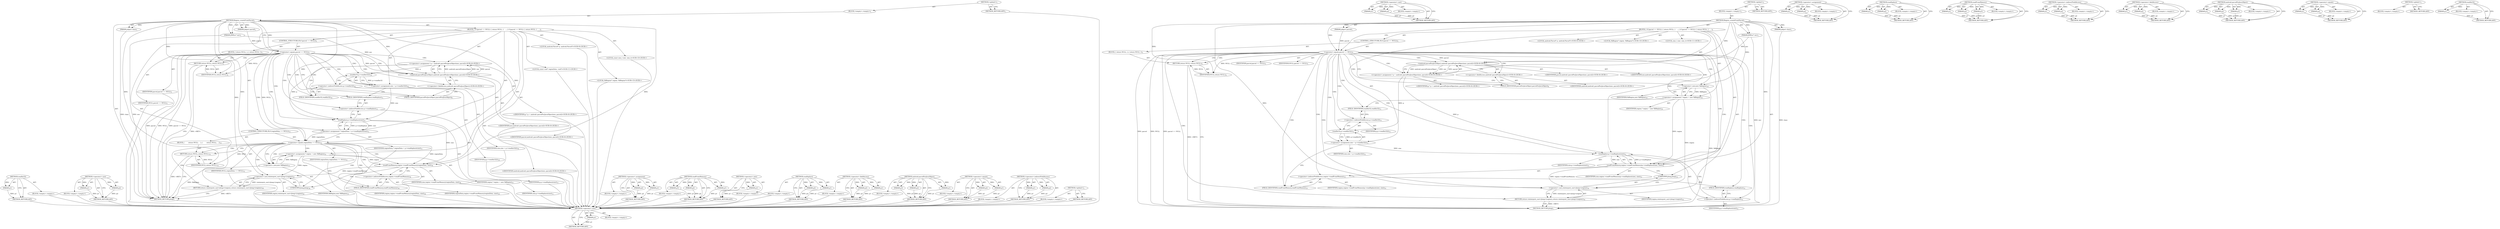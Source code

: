 digraph "&lt;operator&gt;.indirectFieldAccess" {
vulnerable_105 [label=<(METHOD,&lt;operator&gt;.new)>];
vulnerable_106 [label=<(PARAM,p1)>];
vulnerable_107 [label=<(BLOCK,&lt;empty&gt;,&lt;empty&gt;)>];
vulnerable_108 [label=<(METHOD_RETURN,ANY)>];
vulnerable_129 [label=<(METHOD,&lt;operator&gt;.cast)>];
vulnerable_130 [label=<(PARAM,p1)>];
vulnerable_131 [label=<(PARAM,p2)>];
vulnerable_132 [label=<(BLOCK,&lt;empty&gt;,&lt;empty&gt;)>];
vulnerable_133 [label=<(METHOD_RETURN,ANY)>];
vulnerable_6 [label=<(METHOD,&lt;global&gt;)<SUB>1</SUB>>];
vulnerable_7 [label=<(BLOCK,&lt;empty&gt;,&lt;empty&gt;)<SUB>1</SUB>>];
vulnerable_8 [label=<(METHOD,Region_createFromParcel)<SUB>1</SUB>>];
vulnerable_9 [label=<(PARAM,JNIEnv* env)<SUB>1</SUB>>];
vulnerable_10 [label=<(PARAM,jobject clazz)<SUB>1</SUB>>];
vulnerable_11 [label=<(PARAM,jobject parcel)<SUB>1</SUB>>];
vulnerable_12 [label=<(BLOCK,{
 if (parcel == NULL) {
 return NULL;
 }

 
  ...,{
 if (parcel == NULL) {
 return NULL;
 }

 
  ...)<SUB>2</SUB>>];
vulnerable_13 [label=<(CONTROL_STRUCTURE,IF,if (parcel == NULL))<SUB>3</SUB>>];
vulnerable_14 [label=<(&lt;operator&gt;.equals,parcel == NULL)<SUB>3</SUB>>];
vulnerable_15 [label=<(IDENTIFIER,parcel,parcel == NULL)<SUB>3</SUB>>];
vulnerable_16 [label=<(IDENTIFIER,NULL,parcel == NULL)<SUB>3</SUB>>];
vulnerable_17 [label=<(BLOCK,{
 return NULL;
 },{
 return NULL;
 })<SUB>3</SUB>>];
vulnerable_18 [label=<(RETURN,return NULL;,return NULL;)<SUB>4</SUB>>];
vulnerable_19 [label=<(IDENTIFIER,NULL,return NULL;)<SUB>4</SUB>>];
vulnerable_20 [label="<(LOCAL,android.Parcel* p: android.Parcel*)<SUB>8</SUB>>"];
vulnerable_21 [label="<(&lt;operator&gt;.assignment,* p = android::parcelForJavaObject(env, parcel))<SUB>8</SUB>>"];
vulnerable_22 [label="<(IDENTIFIER,p,* p = android::parcelForJavaObject(env, parcel))<SUB>8</SUB>>"];
vulnerable_23 [label="<(android.parcelForJavaObject,android::parcelForJavaObject(env, parcel))<SUB>8</SUB>>"];
vulnerable_24 [label="<(&lt;operator&gt;.fieldAccess,android::parcelForJavaObject)<SUB>8</SUB>>"];
vulnerable_25 [label="<(IDENTIFIER,android,android::parcelForJavaObject(env, parcel))<SUB>8</SUB>>"];
vulnerable_26 [label=<(FIELD_IDENTIFIER,parcelForJavaObject,parcelForJavaObject)<SUB>8</SUB>>];
vulnerable_27 [label="<(IDENTIFIER,env,android::parcelForJavaObject(env, parcel))<SUB>8</SUB>>"];
vulnerable_28 [label="<(IDENTIFIER,parcel,android::parcelForJavaObject(env, parcel))<SUB>8</SUB>>"];
vulnerable_29 [label="<(LOCAL,SkRegion* region: SkRegion*)<SUB>10</SUB>>"];
vulnerable_30 [label=<(&lt;operator&gt;.assignment,* region = new SkRegion)<SUB>10</SUB>>];
vulnerable_31 [label=<(IDENTIFIER,region,* region = new SkRegion)<SUB>10</SUB>>];
vulnerable_32 [label=<(&lt;operator&gt;.new,new SkRegion)<SUB>10</SUB>>];
vulnerable_33 [label=<(IDENTIFIER,SkRegion,new SkRegion)<SUB>10</SUB>>];
vulnerable_34 [label="<(LOCAL,size_t size: size_t)<SUB>11</SUB>>"];
vulnerable_35 [label=<(&lt;operator&gt;.assignment,size = p-&gt;readInt32())<SUB>11</SUB>>];
vulnerable_36 [label=<(IDENTIFIER,size,size = p-&gt;readInt32())<SUB>11</SUB>>];
vulnerable_37 [label=<(readInt32,p-&gt;readInt32())<SUB>11</SUB>>];
vulnerable_38 [label=<(&lt;operator&gt;.indirectFieldAccess,p-&gt;readInt32)<SUB>11</SUB>>];
vulnerable_39 [label=<(IDENTIFIER,p,p-&gt;readInt32())<SUB>11</SUB>>];
vulnerable_40 [label=<(FIELD_IDENTIFIER,readInt32,readInt32)<SUB>11</SUB>>];
vulnerable_41 [label=<(readFromMemory,region-&gt;readFromMemory(p-&gt;readInplace(size), size))<SUB>12</SUB>>];
vulnerable_42 [label=<(&lt;operator&gt;.indirectFieldAccess,region-&gt;readFromMemory)<SUB>12</SUB>>];
vulnerable_43 [label=<(IDENTIFIER,region,region-&gt;readFromMemory(p-&gt;readInplace(size), size))<SUB>12</SUB>>];
vulnerable_44 [label=<(FIELD_IDENTIFIER,readFromMemory,readFromMemory)<SUB>12</SUB>>];
vulnerable_45 [label=<(readInplace,p-&gt;readInplace(size))<SUB>12</SUB>>];
vulnerable_46 [label=<(&lt;operator&gt;.indirectFieldAccess,p-&gt;readInplace)<SUB>12</SUB>>];
vulnerable_47 [label=<(IDENTIFIER,p,p-&gt;readInplace(size))<SUB>12</SUB>>];
vulnerable_48 [label=<(FIELD_IDENTIFIER,readInplace,readInplace)<SUB>12</SUB>>];
vulnerable_49 [label=<(IDENTIFIER,size,p-&gt;readInplace(size))<SUB>12</SUB>>];
vulnerable_50 [label=<(IDENTIFIER,size,region-&gt;readFromMemory(p-&gt;readInplace(size), size))<SUB>12</SUB>>];
vulnerable_51 [label=<(RETURN,return reinterpret_cast&lt;jlong&gt;(region);,return reinterpret_cast&lt;jlong&gt;(region);)<SUB>14</SUB>>];
vulnerable_52 [label=<(&lt;operator&gt;.cast,reinterpret_cast&lt;jlong&gt;(region))<SUB>14</SUB>>];
vulnerable_53 [label=<(UNKNOWN,jlong,jlong)<SUB>14</SUB>>];
vulnerable_54 [label=<(IDENTIFIER,region,reinterpret_cast&lt;jlong&gt;(region))<SUB>14</SUB>>];
vulnerable_55 [label=<(METHOD_RETURN,jlong)<SUB>1</SUB>>];
vulnerable_57 [label=<(METHOD_RETURN,ANY)<SUB>1</SUB>>];
vulnerable_89 [label=<(METHOD,&lt;operator&gt;.assignment)>];
vulnerable_90 [label=<(PARAM,p1)>];
vulnerable_91 [label=<(PARAM,p2)>];
vulnerable_92 [label=<(BLOCK,&lt;empty&gt;,&lt;empty&gt;)>];
vulnerable_93 [label=<(METHOD_RETURN,ANY)>];
vulnerable_124 [label=<(METHOD,readInplace)>];
vulnerable_125 [label=<(PARAM,p1)>];
vulnerable_126 [label=<(PARAM,p2)>];
vulnerable_127 [label=<(BLOCK,&lt;empty&gt;,&lt;empty&gt;)>];
vulnerable_128 [label=<(METHOD_RETURN,ANY)>];
vulnerable_118 [label=<(METHOD,readFromMemory)>];
vulnerable_119 [label=<(PARAM,p1)>];
vulnerable_120 [label=<(PARAM,p2)>];
vulnerable_121 [label=<(PARAM,p3)>];
vulnerable_122 [label=<(BLOCK,&lt;empty&gt;,&lt;empty&gt;)>];
vulnerable_123 [label=<(METHOD_RETURN,ANY)>];
vulnerable_113 [label=<(METHOD,&lt;operator&gt;.indirectFieldAccess)>];
vulnerable_114 [label=<(PARAM,p1)>];
vulnerable_115 [label=<(PARAM,p2)>];
vulnerable_116 [label=<(BLOCK,&lt;empty&gt;,&lt;empty&gt;)>];
vulnerable_117 [label=<(METHOD_RETURN,ANY)>];
vulnerable_100 [label=<(METHOD,&lt;operator&gt;.fieldAccess)>];
vulnerable_101 [label=<(PARAM,p1)>];
vulnerable_102 [label=<(PARAM,p2)>];
vulnerable_103 [label=<(BLOCK,&lt;empty&gt;,&lt;empty&gt;)>];
vulnerable_104 [label=<(METHOD_RETURN,ANY)>];
vulnerable_94 [label=<(METHOD,android.parcelForJavaObject)>];
vulnerable_95 [label=<(PARAM,p1)>];
vulnerable_96 [label=<(PARAM,p2)>];
vulnerable_97 [label=<(PARAM,p3)>];
vulnerable_98 [label=<(BLOCK,&lt;empty&gt;,&lt;empty&gt;)>];
vulnerable_99 [label=<(METHOD_RETURN,ANY)>];
vulnerable_84 [label=<(METHOD,&lt;operator&gt;.equals)>];
vulnerable_85 [label=<(PARAM,p1)>];
vulnerable_86 [label=<(PARAM,p2)>];
vulnerable_87 [label=<(BLOCK,&lt;empty&gt;,&lt;empty&gt;)>];
vulnerable_88 [label=<(METHOD_RETURN,ANY)>];
vulnerable_78 [label=<(METHOD,&lt;global&gt;)<SUB>1</SUB>>];
vulnerable_79 [label=<(BLOCK,&lt;empty&gt;,&lt;empty&gt;)>];
vulnerable_80 [label=<(METHOD_RETURN,ANY)>];
vulnerable_109 [label=<(METHOD,readInt32)>];
vulnerable_110 [label=<(PARAM,p1)>];
vulnerable_111 [label=<(BLOCK,&lt;empty&gt;,&lt;empty&gt;)>];
vulnerable_112 [label=<(METHOD_RETURN,ANY)>];
fixed_118 [label=<(METHOD,readInt32)>];
fixed_119 [label=<(PARAM,p1)>];
fixed_120 [label=<(BLOCK,&lt;empty&gt;,&lt;empty&gt;)>];
fixed_121 [label=<(METHOD_RETURN,ANY)>];
fixed_142 [label=<(METHOD,&lt;operator&gt;.cast)>];
fixed_143 [label=<(PARAM,p1)>];
fixed_144 [label=<(PARAM,p2)>];
fixed_145 [label=<(BLOCK,&lt;empty&gt;,&lt;empty&gt;)>];
fixed_146 [label=<(METHOD_RETURN,ANY)>];
fixed_6 [label=<(METHOD,&lt;global&gt;)<SUB>1</SUB>>];
fixed_7 [label=<(BLOCK,&lt;empty&gt;,&lt;empty&gt;)<SUB>1</SUB>>];
fixed_8 [label=<(METHOD,Region_createFromParcel)<SUB>1</SUB>>];
fixed_9 [label=<(PARAM,JNIEnv* env)<SUB>1</SUB>>];
fixed_10 [label=<(PARAM,jobject clazz)<SUB>1</SUB>>];
fixed_11 [label=<(PARAM,jobject parcel)<SUB>1</SUB>>];
fixed_12 [label=<(BLOCK,{
 if (parcel == NULL) {
 return NULL;
 }

 
  ...,{
 if (parcel == NULL) {
 return NULL;
 }

 
  ...)<SUB>2</SUB>>];
fixed_13 [label=<(CONTROL_STRUCTURE,IF,if (parcel == NULL))<SUB>3</SUB>>];
fixed_14 [label=<(&lt;operator&gt;.equals,parcel == NULL)<SUB>3</SUB>>];
fixed_15 [label=<(IDENTIFIER,parcel,parcel == NULL)<SUB>3</SUB>>];
fixed_16 [label=<(IDENTIFIER,NULL,parcel == NULL)<SUB>3</SUB>>];
fixed_17 [label=<(BLOCK,{
 return NULL;
 },{
 return NULL;
 })<SUB>3</SUB>>];
fixed_18 [label=<(RETURN,return NULL;,return NULL;)<SUB>4</SUB>>];
fixed_19 [label=<(IDENTIFIER,NULL,return NULL;)<SUB>4</SUB>>];
fixed_20 [label="<(LOCAL,android.Parcel* p: android.Parcel*)<SUB>8</SUB>>"];
fixed_21 [label="<(&lt;operator&gt;.assignment,* p = android::parcelForJavaObject(env, parcel))<SUB>8</SUB>>"];
fixed_22 [label="<(IDENTIFIER,p,* p = android::parcelForJavaObject(env, parcel))<SUB>8</SUB>>"];
fixed_23 [label="<(android.parcelForJavaObject,android::parcelForJavaObject(env, parcel))<SUB>8</SUB>>"];
fixed_24 [label="<(&lt;operator&gt;.fieldAccess,android::parcelForJavaObject)<SUB>8</SUB>>"];
fixed_25 [label="<(IDENTIFIER,android,android::parcelForJavaObject(env, parcel))<SUB>8</SUB>>"];
fixed_26 [label=<(FIELD_IDENTIFIER,parcelForJavaObject,parcelForJavaObject)<SUB>8</SUB>>];
fixed_27 [label="<(IDENTIFIER,env,android::parcelForJavaObject(env, parcel))<SUB>8</SUB>>"];
fixed_28 [label="<(IDENTIFIER,parcel,android::parcelForJavaObject(env, parcel))<SUB>8</SUB>>"];
fixed_29 [label="<(LOCAL,const size_t size: size_t)<SUB>10</SUB>>"];
fixed_30 [label=<(&lt;operator&gt;.assignment,size = p-&gt;readInt32())<SUB>10</SUB>>];
fixed_31 [label=<(IDENTIFIER,size,size = p-&gt;readInt32())<SUB>10</SUB>>];
fixed_32 [label=<(readInt32,p-&gt;readInt32())<SUB>10</SUB>>];
fixed_33 [label=<(&lt;operator&gt;.indirectFieldAccess,p-&gt;readInt32)<SUB>10</SUB>>];
fixed_34 [label=<(IDENTIFIER,p,p-&gt;readInt32())<SUB>10</SUB>>];
fixed_35 [label=<(FIELD_IDENTIFIER,readInt32,readInt32)<SUB>10</SUB>>];
fixed_36 [label="<(LOCAL,const void* regionData: void*)<SUB>11</SUB>>"];
fixed_37 [label=<(&lt;operator&gt;.assignment,* regionData = p-&gt;readInplace(size))<SUB>11</SUB>>];
fixed_38 [label=<(IDENTIFIER,regionData,* regionData = p-&gt;readInplace(size))<SUB>11</SUB>>];
fixed_39 [label=<(readInplace,p-&gt;readInplace(size))<SUB>11</SUB>>];
fixed_40 [label=<(&lt;operator&gt;.indirectFieldAccess,p-&gt;readInplace)<SUB>11</SUB>>];
fixed_41 [label=<(IDENTIFIER,p,p-&gt;readInplace(size))<SUB>11</SUB>>];
fixed_42 [label=<(FIELD_IDENTIFIER,readInplace,readInplace)<SUB>11</SUB>>];
fixed_43 [label=<(IDENTIFIER,size,p-&gt;readInplace(size))<SUB>11</SUB>>];
fixed_44 [label=<(CONTROL_STRUCTURE,IF,if (regionData == NULL))<SUB>12</SUB>>];
fixed_45 [label=<(&lt;operator&gt;.equals,regionData == NULL)<SUB>12</SUB>>];
fixed_46 [label=<(IDENTIFIER,regionData,regionData == NULL)<SUB>12</SUB>>];
fixed_47 [label=<(IDENTIFIER,NULL,regionData == NULL)<SUB>12</SUB>>];
fixed_48 [label=<(BLOCK,{
        return NULL;
    },{
        return NULL;
    })<SUB>12</SUB>>];
fixed_49 [label=<(RETURN,return NULL;,return NULL;)<SUB>13</SUB>>];
fixed_50 [label=<(IDENTIFIER,NULL,return NULL;)<SUB>13</SUB>>];
fixed_51 [label="<(LOCAL,SkRegion* region: SkRegion*)<SUB>15</SUB>>"];
fixed_52 [label=<(&lt;operator&gt;.assignment,* region = new SkRegion)<SUB>15</SUB>>];
fixed_53 [label=<(IDENTIFIER,region,* region = new SkRegion)<SUB>15</SUB>>];
fixed_54 [label=<(&lt;operator&gt;.new,new SkRegion)<SUB>15</SUB>>];
fixed_55 [label=<(IDENTIFIER,SkRegion,new SkRegion)<SUB>15</SUB>>];
fixed_56 [label=<(readFromMemory,region-&gt;readFromMemory(regionData, size))<SUB>16</SUB>>];
fixed_57 [label=<(&lt;operator&gt;.indirectFieldAccess,region-&gt;readFromMemory)<SUB>16</SUB>>];
fixed_58 [label=<(IDENTIFIER,region,region-&gt;readFromMemory(regionData, size))<SUB>16</SUB>>];
fixed_59 [label=<(FIELD_IDENTIFIER,readFromMemory,readFromMemory)<SUB>16</SUB>>];
fixed_60 [label=<(IDENTIFIER,regionData,region-&gt;readFromMemory(regionData, size))<SUB>16</SUB>>];
fixed_61 [label=<(IDENTIFIER,size,region-&gt;readFromMemory(regionData, size))<SUB>16</SUB>>];
fixed_62 [label=<(RETURN,return reinterpret_cast&lt;jlong&gt;(region);,return reinterpret_cast&lt;jlong&gt;(region);)<SUB>18</SUB>>];
fixed_63 [label=<(&lt;operator&gt;.cast,reinterpret_cast&lt;jlong&gt;(region))<SUB>18</SUB>>];
fixed_64 [label=<(UNKNOWN,jlong,jlong)<SUB>18</SUB>>];
fixed_65 [label=<(IDENTIFIER,region,reinterpret_cast&lt;jlong&gt;(region))<SUB>18</SUB>>];
fixed_66 [label=<(METHOD_RETURN,jlong)<SUB>1</SUB>>];
fixed_68 [label=<(METHOD_RETURN,ANY)<SUB>1</SUB>>];
fixed_102 [label=<(METHOD,&lt;operator&gt;.assignment)>];
fixed_103 [label=<(PARAM,p1)>];
fixed_104 [label=<(PARAM,p2)>];
fixed_105 [label=<(BLOCK,&lt;empty&gt;,&lt;empty&gt;)>];
fixed_106 [label=<(METHOD_RETURN,ANY)>];
fixed_136 [label=<(METHOD,readFromMemory)>];
fixed_137 [label=<(PARAM,p1)>];
fixed_138 [label=<(PARAM,p2)>];
fixed_139 [label=<(PARAM,p3)>];
fixed_140 [label=<(BLOCK,&lt;empty&gt;,&lt;empty&gt;)>];
fixed_141 [label=<(METHOD_RETURN,ANY)>];
fixed_132 [label=<(METHOD,&lt;operator&gt;.new)>];
fixed_133 [label=<(PARAM,p1)>];
fixed_134 [label=<(BLOCK,&lt;empty&gt;,&lt;empty&gt;)>];
fixed_135 [label=<(METHOD_RETURN,ANY)>];
fixed_127 [label=<(METHOD,readInplace)>];
fixed_128 [label=<(PARAM,p1)>];
fixed_129 [label=<(PARAM,p2)>];
fixed_130 [label=<(BLOCK,&lt;empty&gt;,&lt;empty&gt;)>];
fixed_131 [label=<(METHOD_RETURN,ANY)>];
fixed_113 [label=<(METHOD,&lt;operator&gt;.fieldAccess)>];
fixed_114 [label=<(PARAM,p1)>];
fixed_115 [label=<(PARAM,p2)>];
fixed_116 [label=<(BLOCK,&lt;empty&gt;,&lt;empty&gt;)>];
fixed_117 [label=<(METHOD_RETURN,ANY)>];
fixed_107 [label=<(METHOD,android.parcelForJavaObject)>];
fixed_108 [label=<(PARAM,p1)>];
fixed_109 [label=<(PARAM,p2)>];
fixed_110 [label=<(PARAM,p3)>];
fixed_111 [label=<(BLOCK,&lt;empty&gt;,&lt;empty&gt;)>];
fixed_112 [label=<(METHOD_RETURN,ANY)>];
fixed_97 [label=<(METHOD,&lt;operator&gt;.equals)>];
fixed_98 [label=<(PARAM,p1)>];
fixed_99 [label=<(PARAM,p2)>];
fixed_100 [label=<(BLOCK,&lt;empty&gt;,&lt;empty&gt;)>];
fixed_101 [label=<(METHOD_RETURN,ANY)>];
fixed_91 [label=<(METHOD,&lt;global&gt;)<SUB>1</SUB>>];
fixed_92 [label=<(BLOCK,&lt;empty&gt;,&lt;empty&gt;)>];
fixed_93 [label=<(METHOD_RETURN,ANY)>];
fixed_122 [label=<(METHOD,&lt;operator&gt;.indirectFieldAccess)>];
fixed_123 [label=<(PARAM,p1)>];
fixed_124 [label=<(PARAM,p2)>];
fixed_125 [label=<(BLOCK,&lt;empty&gt;,&lt;empty&gt;)>];
fixed_126 [label=<(METHOD_RETURN,ANY)>];
vulnerable_105 -> vulnerable_106  [key=0, label="AST: "];
vulnerable_105 -> vulnerable_106  [key=1, label="DDG: "];
vulnerable_105 -> vulnerable_107  [key=0, label="AST: "];
vulnerable_105 -> vulnerable_108  [key=0, label="AST: "];
vulnerable_105 -> vulnerable_108  [key=1, label="CFG: "];
vulnerable_106 -> vulnerable_108  [key=0, label="DDG: p1"];
vulnerable_129 -> vulnerable_130  [key=0, label="AST: "];
vulnerable_129 -> vulnerable_130  [key=1, label="DDG: "];
vulnerable_129 -> vulnerable_132  [key=0, label="AST: "];
vulnerable_129 -> vulnerable_131  [key=0, label="AST: "];
vulnerable_129 -> vulnerable_131  [key=1, label="DDG: "];
vulnerable_129 -> vulnerable_133  [key=0, label="AST: "];
vulnerable_129 -> vulnerable_133  [key=1, label="CFG: "];
vulnerable_130 -> vulnerable_133  [key=0, label="DDG: p1"];
vulnerable_131 -> vulnerable_133  [key=0, label="DDG: p2"];
vulnerable_6 -> vulnerable_7  [key=0, label="AST: "];
vulnerable_6 -> vulnerable_57  [key=0, label="AST: "];
vulnerable_6 -> vulnerable_57  [key=1, label="CFG: "];
vulnerable_7 -> vulnerable_8  [key=0, label="AST: "];
vulnerable_8 -> vulnerable_9  [key=0, label="AST: "];
vulnerable_8 -> vulnerable_9  [key=1, label="DDG: "];
vulnerable_8 -> vulnerable_10  [key=0, label="AST: "];
vulnerable_8 -> vulnerable_10  [key=1, label="DDG: "];
vulnerable_8 -> vulnerable_11  [key=0, label="AST: "];
vulnerable_8 -> vulnerable_11  [key=1, label="DDG: "];
vulnerable_8 -> vulnerable_12  [key=0, label="AST: "];
vulnerable_8 -> vulnerable_55  [key=0, label="AST: "];
vulnerable_8 -> vulnerable_14  [key=0, label="CFG: "];
vulnerable_8 -> vulnerable_14  [key=1, label="DDG: "];
vulnerable_8 -> vulnerable_41  [key=0, label="DDG: "];
vulnerable_8 -> vulnerable_52  [key=0, label="DDG: "];
vulnerable_8 -> vulnerable_23  [key=0, label="DDG: "];
vulnerable_8 -> vulnerable_32  [key=0, label="DDG: "];
vulnerable_8 -> vulnerable_45  [key=0, label="DDG: "];
vulnerable_8 -> vulnerable_19  [key=0, label="DDG: "];
vulnerable_9 -> vulnerable_55  [key=0, label="DDG: env"];
vulnerable_9 -> vulnerable_23  [key=0, label="DDG: env"];
vulnerable_10 -> vulnerable_55  [key=0, label="DDG: clazz"];
vulnerable_11 -> vulnerable_14  [key=0, label="DDG: parcel"];
vulnerable_12 -> vulnerable_13  [key=0, label="AST: "];
vulnerable_12 -> vulnerable_20  [key=0, label="AST: "];
vulnerable_12 -> vulnerable_21  [key=0, label="AST: "];
vulnerable_12 -> vulnerable_29  [key=0, label="AST: "];
vulnerable_12 -> vulnerable_30  [key=0, label="AST: "];
vulnerable_12 -> vulnerable_34  [key=0, label="AST: "];
vulnerable_12 -> vulnerable_35  [key=0, label="AST: "];
vulnerable_12 -> vulnerable_41  [key=0, label="AST: "];
vulnerable_12 -> vulnerable_51  [key=0, label="AST: "];
vulnerable_13 -> vulnerable_14  [key=0, label="AST: "];
vulnerable_13 -> vulnerable_17  [key=0, label="AST: "];
vulnerable_14 -> vulnerable_15  [key=0, label="AST: "];
vulnerable_14 -> vulnerable_16  [key=0, label="AST: "];
vulnerable_14 -> vulnerable_18  [key=0, label="CFG: "];
vulnerable_14 -> vulnerable_18  [key=1, label="CDG: "];
vulnerable_14 -> vulnerable_26  [key=0, label="CFG: "];
vulnerable_14 -> vulnerable_26  [key=1, label="CDG: "];
vulnerable_14 -> vulnerable_55  [key=0, label="DDG: parcel"];
vulnerable_14 -> vulnerable_55  [key=1, label="DDG: NULL"];
vulnerable_14 -> vulnerable_55  [key=2, label="DDG: parcel == NULL"];
vulnerable_14 -> vulnerable_23  [key=0, label="DDG: parcel"];
vulnerable_14 -> vulnerable_23  [key=1, label="CDG: "];
vulnerable_14 -> vulnerable_19  [key=0, label="DDG: NULL"];
vulnerable_14 -> vulnerable_24  [key=0, label="CDG: "];
vulnerable_14 -> vulnerable_30  [key=0, label="CDG: "];
vulnerable_14 -> vulnerable_21  [key=0, label="CDG: "];
vulnerable_14 -> vulnerable_48  [key=0, label="CDG: "];
vulnerable_14 -> vulnerable_32  [key=0, label="CDG: "];
vulnerable_14 -> vulnerable_42  [key=0, label="CDG: "];
vulnerable_14 -> vulnerable_51  [key=0, label="CDG: "];
vulnerable_14 -> vulnerable_52  [key=0, label="CDG: "];
vulnerable_14 -> vulnerable_37  [key=0, label="CDG: "];
vulnerable_14 -> vulnerable_46  [key=0, label="CDG: "];
vulnerable_14 -> vulnerable_53  [key=0, label="CDG: "];
vulnerable_14 -> vulnerable_38  [key=0, label="CDG: "];
vulnerable_14 -> vulnerable_41  [key=0, label="CDG: "];
vulnerable_14 -> vulnerable_45  [key=0, label="CDG: "];
vulnerable_14 -> vulnerable_40  [key=0, label="CDG: "];
vulnerable_14 -> vulnerable_44  [key=0, label="CDG: "];
vulnerable_14 -> vulnerable_35  [key=0, label="CDG: "];
vulnerable_17 -> vulnerable_18  [key=0, label="AST: "];
vulnerable_18 -> vulnerable_19  [key=0, label="AST: "];
vulnerable_18 -> vulnerable_55  [key=0, label="CFG: "];
vulnerable_18 -> vulnerable_55  [key=1, label="DDG: &lt;RET&gt;"];
vulnerable_19 -> vulnerable_18  [key=0, label="DDG: NULL"];
vulnerable_21 -> vulnerable_22  [key=0, label="AST: "];
vulnerable_21 -> vulnerable_23  [key=0, label="AST: "];
vulnerable_21 -> vulnerable_32  [key=0, label="CFG: "];
vulnerable_21 -> vulnerable_37  [key=0, label="DDG: p"];
vulnerable_21 -> vulnerable_45  [key=0, label="DDG: p"];
vulnerable_23 -> vulnerable_24  [key=0, label="AST: "];
vulnerable_23 -> vulnerable_27  [key=0, label="AST: "];
vulnerable_23 -> vulnerable_28  [key=0, label="AST: "];
vulnerable_23 -> vulnerable_21  [key=0, label="CFG: "];
vulnerable_23 -> vulnerable_21  [key=1, label="DDG: android::parcelForJavaObject"];
vulnerable_23 -> vulnerable_21  [key=2, label="DDG: env"];
vulnerable_23 -> vulnerable_21  [key=3, label="DDG: parcel"];
vulnerable_24 -> vulnerable_25  [key=0, label="AST: "];
vulnerable_24 -> vulnerable_26  [key=0, label="AST: "];
vulnerable_24 -> vulnerable_23  [key=0, label="CFG: "];
vulnerable_26 -> vulnerable_24  [key=0, label="CFG: "];
vulnerable_30 -> vulnerable_31  [key=0, label="AST: "];
vulnerable_30 -> vulnerable_32  [key=0, label="AST: "];
vulnerable_30 -> vulnerable_40  [key=0, label="CFG: "];
vulnerable_30 -> vulnerable_41  [key=0, label="DDG: region"];
vulnerable_30 -> vulnerable_52  [key=0, label="DDG: region"];
vulnerable_32 -> vulnerable_33  [key=0, label="AST: "];
vulnerable_32 -> vulnerable_30  [key=0, label="CFG: "];
vulnerable_32 -> vulnerable_30  [key=1, label="DDG: SkRegion"];
vulnerable_32 -> vulnerable_55  [key=0, label="DDG: SkRegion"];
vulnerable_35 -> vulnerable_36  [key=0, label="AST: "];
vulnerable_35 -> vulnerable_37  [key=0, label="AST: "];
vulnerable_35 -> vulnerable_44  [key=0, label="CFG: "];
vulnerable_35 -> vulnerable_45  [key=0, label="DDG: size"];
vulnerable_37 -> vulnerable_38  [key=0, label="AST: "];
vulnerable_37 -> vulnerable_35  [key=0, label="CFG: "];
vulnerable_37 -> vulnerable_35  [key=1, label="DDG: p-&gt;readInt32"];
vulnerable_38 -> vulnerable_39  [key=0, label="AST: "];
vulnerable_38 -> vulnerable_40  [key=0, label="AST: "];
vulnerable_38 -> vulnerable_37  [key=0, label="CFG: "];
vulnerable_40 -> vulnerable_38  [key=0, label="CFG: "];
vulnerable_41 -> vulnerable_42  [key=0, label="AST: "];
vulnerable_41 -> vulnerable_45  [key=0, label="AST: "];
vulnerable_41 -> vulnerable_50  [key=0, label="AST: "];
vulnerable_41 -> vulnerable_53  [key=0, label="CFG: "];
vulnerable_41 -> vulnerable_52  [key=0, label="DDG: region-&gt;readFromMemory"];
vulnerable_42 -> vulnerable_43  [key=0, label="AST: "];
vulnerable_42 -> vulnerable_44  [key=0, label="AST: "];
vulnerable_42 -> vulnerable_48  [key=0, label="CFG: "];
vulnerable_44 -> vulnerable_42  [key=0, label="CFG: "];
vulnerable_45 -> vulnerable_46  [key=0, label="AST: "];
vulnerable_45 -> vulnerable_49  [key=0, label="AST: "];
vulnerable_45 -> vulnerable_41  [key=0, label="CFG: "];
vulnerable_45 -> vulnerable_41  [key=1, label="DDG: p-&gt;readInplace"];
vulnerable_45 -> vulnerable_41  [key=2, label="DDG: size"];
vulnerable_46 -> vulnerable_47  [key=0, label="AST: "];
vulnerable_46 -> vulnerable_48  [key=0, label="AST: "];
vulnerable_46 -> vulnerable_45  [key=0, label="CFG: "];
vulnerable_48 -> vulnerable_46  [key=0, label="CFG: "];
vulnerable_51 -> vulnerable_52  [key=0, label="AST: "];
vulnerable_51 -> vulnerable_55  [key=0, label="CFG: "];
vulnerable_51 -> vulnerable_55  [key=1, label="DDG: &lt;RET&gt;"];
vulnerable_52 -> vulnerable_53  [key=0, label="AST: "];
vulnerable_52 -> vulnerable_54  [key=0, label="AST: "];
vulnerable_52 -> vulnerable_51  [key=0, label="CFG: "];
vulnerable_52 -> vulnerable_51  [key=1, label="DDG: reinterpret_cast&lt;jlong&gt;(region)"];
vulnerable_53 -> vulnerable_52  [key=0, label="CFG: "];
vulnerable_89 -> vulnerable_90  [key=0, label="AST: "];
vulnerable_89 -> vulnerable_90  [key=1, label="DDG: "];
vulnerable_89 -> vulnerable_92  [key=0, label="AST: "];
vulnerable_89 -> vulnerable_91  [key=0, label="AST: "];
vulnerable_89 -> vulnerable_91  [key=1, label="DDG: "];
vulnerable_89 -> vulnerable_93  [key=0, label="AST: "];
vulnerable_89 -> vulnerable_93  [key=1, label="CFG: "];
vulnerable_90 -> vulnerable_93  [key=0, label="DDG: p1"];
vulnerable_91 -> vulnerable_93  [key=0, label="DDG: p2"];
vulnerable_124 -> vulnerable_125  [key=0, label="AST: "];
vulnerable_124 -> vulnerable_125  [key=1, label="DDG: "];
vulnerable_124 -> vulnerable_127  [key=0, label="AST: "];
vulnerable_124 -> vulnerable_126  [key=0, label="AST: "];
vulnerable_124 -> vulnerable_126  [key=1, label="DDG: "];
vulnerable_124 -> vulnerable_128  [key=0, label="AST: "];
vulnerable_124 -> vulnerable_128  [key=1, label="CFG: "];
vulnerable_125 -> vulnerable_128  [key=0, label="DDG: p1"];
vulnerable_126 -> vulnerable_128  [key=0, label="DDG: p2"];
vulnerable_118 -> vulnerable_119  [key=0, label="AST: "];
vulnerable_118 -> vulnerable_119  [key=1, label="DDG: "];
vulnerable_118 -> vulnerable_122  [key=0, label="AST: "];
vulnerable_118 -> vulnerable_120  [key=0, label="AST: "];
vulnerable_118 -> vulnerable_120  [key=1, label="DDG: "];
vulnerable_118 -> vulnerable_123  [key=0, label="AST: "];
vulnerable_118 -> vulnerable_123  [key=1, label="CFG: "];
vulnerable_118 -> vulnerable_121  [key=0, label="AST: "];
vulnerable_118 -> vulnerable_121  [key=1, label="DDG: "];
vulnerable_119 -> vulnerable_123  [key=0, label="DDG: p1"];
vulnerable_120 -> vulnerable_123  [key=0, label="DDG: p2"];
vulnerable_121 -> vulnerable_123  [key=0, label="DDG: p3"];
vulnerable_113 -> vulnerable_114  [key=0, label="AST: "];
vulnerable_113 -> vulnerable_114  [key=1, label="DDG: "];
vulnerable_113 -> vulnerable_116  [key=0, label="AST: "];
vulnerable_113 -> vulnerable_115  [key=0, label="AST: "];
vulnerable_113 -> vulnerable_115  [key=1, label="DDG: "];
vulnerable_113 -> vulnerable_117  [key=0, label="AST: "];
vulnerable_113 -> vulnerable_117  [key=1, label="CFG: "];
vulnerable_114 -> vulnerable_117  [key=0, label="DDG: p1"];
vulnerable_115 -> vulnerable_117  [key=0, label="DDG: p2"];
vulnerable_100 -> vulnerable_101  [key=0, label="AST: "];
vulnerable_100 -> vulnerable_101  [key=1, label="DDG: "];
vulnerable_100 -> vulnerable_103  [key=0, label="AST: "];
vulnerable_100 -> vulnerable_102  [key=0, label="AST: "];
vulnerable_100 -> vulnerable_102  [key=1, label="DDG: "];
vulnerable_100 -> vulnerable_104  [key=0, label="AST: "];
vulnerable_100 -> vulnerable_104  [key=1, label="CFG: "];
vulnerable_101 -> vulnerable_104  [key=0, label="DDG: p1"];
vulnerable_102 -> vulnerable_104  [key=0, label="DDG: p2"];
vulnerable_94 -> vulnerable_95  [key=0, label="AST: "];
vulnerable_94 -> vulnerable_95  [key=1, label="DDG: "];
vulnerable_94 -> vulnerable_98  [key=0, label="AST: "];
vulnerable_94 -> vulnerable_96  [key=0, label="AST: "];
vulnerable_94 -> vulnerable_96  [key=1, label="DDG: "];
vulnerable_94 -> vulnerable_99  [key=0, label="AST: "];
vulnerable_94 -> vulnerable_99  [key=1, label="CFG: "];
vulnerable_94 -> vulnerable_97  [key=0, label="AST: "];
vulnerable_94 -> vulnerable_97  [key=1, label="DDG: "];
vulnerable_95 -> vulnerable_99  [key=0, label="DDG: p1"];
vulnerable_96 -> vulnerable_99  [key=0, label="DDG: p2"];
vulnerable_97 -> vulnerable_99  [key=0, label="DDG: p3"];
vulnerable_84 -> vulnerable_85  [key=0, label="AST: "];
vulnerable_84 -> vulnerable_85  [key=1, label="DDG: "];
vulnerable_84 -> vulnerable_87  [key=0, label="AST: "];
vulnerable_84 -> vulnerable_86  [key=0, label="AST: "];
vulnerable_84 -> vulnerable_86  [key=1, label="DDG: "];
vulnerable_84 -> vulnerable_88  [key=0, label="AST: "];
vulnerable_84 -> vulnerable_88  [key=1, label="CFG: "];
vulnerable_85 -> vulnerable_88  [key=0, label="DDG: p1"];
vulnerable_86 -> vulnerable_88  [key=0, label="DDG: p2"];
vulnerable_78 -> vulnerable_79  [key=0, label="AST: "];
vulnerable_78 -> vulnerable_80  [key=0, label="AST: "];
vulnerable_78 -> vulnerable_80  [key=1, label="CFG: "];
vulnerable_109 -> vulnerable_110  [key=0, label="AST: "];
vulnerable_109 -> vulnerable_110  [key=1, label="DDG: "];
vulnerable_109 -> vulnerable_111  [key=0, label="AST: "];
vulnerable_109 -> vulnerable_112  [key=0, label="AST: "];
vulnerable_109 -> vulnerable_112  [key=1, label="CFG: "];
vulnerable_110 -> vulnerable_112  [key=0, label="DDG: p1"];
fixed_118 -> fixed_119  [key=0, label="AST: "];
fixed_118 -> fixed_119  [key=1, label="DDG: "];
fixed_118 -> fixed_120  [key=0, label="AST: "];
fixed_118 -> fixed_121  [key=0, label="AST: "];
fixed_118 -> fixed_121  [key=1, label="CFG: "];
fixed_119 -> fixed_121  [key=0, label="DDG: p1"];
fixed_120 -> vulnerable_105  [key=0];
fixed_121 -> vulnerable_105  [key=0];
fixed_142 -> fixed_143  [key=0, label="AST: "];
fixed_142 -> fixed_143  [key=1, label="DDG: "];
fixed_142 -> fixed_145  [key=0, label="AST: "];
fixed_142 -> fixed_144  [key=0, label="AST: "];
fixed_142 -> fixed_144  [key=1, label="DDG: "];
fixed_142 -> fixed_146  [key=0, label="AST: "];
fixed_142 -> fixed_146  [key=1, label="CFG: "];
fixed_143 -> fixed_146  [key=0, label="DDG: p1"];
fixed_144 -> fixed_146  [key=0, label="DDG: p2"];
fixed_145 -> vulnerable_105  [key=0];
fixed_146 -> vulnerable_105  [key=0];
fixed_6 -> fixed_7  [key=0, label="AST: "];
fixed_6 -> fixed_68  [key=0, label="AST: "];
fixed_6 -> fixed_68  [key=1, label="CFG: "];
fixed_7 -> fixed_8  [key=0, label="AST: "];
fixed_8 -> fixed_9  [key=0, label="AST: "];
fixed_8 -> fixed_9  [key=1, label="DDG: "];
fixed_8 -> fixed_10  [key=0, label="AST: "];
fixed_8 -> fixed_10  [key=1, label="DDG: "];
fixed_8 -> fixed_11  [key=0, label="AST: "];
fixed_8 -> fixed_11  [key=1, label="DDG: "];
fixed_8 -> fixed_12  [key=0, label="AST: "];
fixed_8 -> fixed_66  [key=0, label="AST: "];
fixed_8 -> fixed_14  [key=0, label="CFG: "];
fixed_8 -> fixed_14  [key=1, label="DDG: "];
fixed_8 -> fixed_56  [key=0, label="DDG: "];
fixed_8 -> fixed_63  [key=0, label="DDG: "];
fixed_8 -> fixed_23  [key=0, label="DDG: "];
fixed_8 -> fixed_39  [key=0, label="DDG: "];
fixed_8 -> fixed_45  [key=0, label="DDG: "];
fixed_8 -> fixed_54  [key=0, label="DDG: "];
fixed_8 -> fixed_19  [key=0, label="DDG: "];
fixed_8 -> fixed_50  [key=0, label="DDG: "];
fixed_9 -> fixed_66  [key=0, label="DDG: env"];
fixed_9 -> fixed_23  [key=0, label="DDG: env"];
fixed_10 -> fixed_66  [key=0, label="DDG: clazz"];
fixed_11 -> fixed_14  [key=0, label="DDG: parcel"];
fixed_12 -> fixed_13  [key=0, label="AST: "];
fixed_12 -> fixed_20  [key=0, label="AST: "];
fixed_12 -> fixed_21  [key=0, label="AST: "];
fixed_12 -> fixed_29  [key=0, label="AST: "];
fixed_12 -> fixed_30  [key=0, label="AST: "];
fixed_12 -> fixed_36  [key=0, label="AST: "];
fixed_12 -> fixed_37  [key=0, label="AST: "];
fixed_12 -> fixed_44  [key=0, label="AST: "];
fixed_12 -> fixed_51  [key=0, label="AST: "];
fixed_12 -> fixed_52  [key=0, label="AST: "];
fixed_12 -> fixed_56  [key=0, label="AST: "];
fixed_12 -> fixed_62  [key=0, label="AST: "];
fixed_13 -> fixed_14  [key=0, label="AST: "];
fixed_13 -> fixed_17  [key=0, label="AST: "];
fixed_14 -> fixed_15  [key=0, label="AST: "];
fixed_14 -> fixed_16  [key=0, label="AST: "];
fixed_14 -> fixed_18  [key=0, label="CFG: "];
fixed_14 -> fixed_18  [key=1, label="CDG: "];
fixed_14 -> fixed_26  [key=0, label="CFG: "];
fixed_14 -> fixed_26  [key=1, label="CDG: "];
fixed_14 -> fixed_66  [key=0, label="DDG: parcel"];
fixed_14 -> fixed_66  [key=1, label="DDG: NULL"];
fixed_14 -> fixed_66  [key=2, label="DDG: parcel == NULL"];
fixed_14 -> fixed_23  [key=0, label="DDG: parcel"];
fixed_14 -> fixed_23  [key=1, label="CDG: "];
fixed_14 -> fixed_45  [key=0, label="DDG: NULL"];
fixed_14 -> fixed_45  [key=1, label="CDG: "];
fixed_14 -> fixed_19  [key=0, label="DDG: NULL"];
fixed_14 -> fixed_24  [key=0, label="CDG: "];
fixed_14 -> fixed_30  [key=0, label="CDG: "];
fixed_14 -> fixed_21  [key=0, label="CDG: "];
fixed_14 -> fixed_32  [key=0, label="CDG: "];
fixed_14 -> fixed_33  [key=0, label="CDG: "];
fixed_14 -> fixed_42  [key=0, label="CDG: "];
fixed_14 -> fixed_37  [key=0, label="CDG: "];
fixed_14 -> fixed_40  [key=0, label="CDG: "];
fixed_14 -> fixed_35  [key=0, label="CDG: "];
fixed_14 -> fixed_39  [key=0, label="CDG: "];
fixed_15 -> vulnerable_105  [key=0];
fixed_16 -> vulnerable_105  [key=0];
fixed_17 -> fixed_18  [key=0, label="AST: "];
fixed_18 -> fixed_19  [key=0, label="AST: "];
fixed_18 -> fixed_66  [key=0, label="CFG: "];
fixed_18 -> fixed_66  [key=1, label="DDG: &lt;RET&gt;"];
fixed_19 -> fixed_18  [key=0, label="DDG: NULL"];
fixed_20 -> vulnerable_105  [key=0];
fixed_21 -> fixed_22  [key=0, label="AST: "];
fixed_21 -> fixed_23  [key=0, label="AST: "];
fixed_21 -> fixed_35  [key=0, label="CFG: "];
fixed_21 -> fixed_32  [key=0, label="DDG: p"];
fixed_21 -> fixed_39  [key=0, label="DDG: p"];
fixed_22 -> vulnerable_105  [key=0];
fixed_23 -> fixed_24  [key=0, label="AST: "];
fixed_23 -> fixed_27  [key=0, label="AST: "];
fixed_23 -> fixed_28  [key=0, label="AST: "];
fixed_23 -> fixed_21  [key=0, label="CFG: "];
fixed_23 -> fixed_21  [key=1, label="DDG: android::parcelForJavaObject"];
fixed_23 -> fixed_21  [key=2, label="DDG: env"];
fixed_23 -> fixed_21  [key=3, label="DDG: parcel"];
fixed_24 -> fixed_25  [key=0, label="AST: "];
fixed_24 -> fixed_26  [key=0, label="AST: "];
fixed_24 -> fixed_23  [key=0, label="CFG: "];
fixed_25 -> vulnerable_105  [key=0];
fixed_26 -> fixed_24  [key=0, label="CFG: "];
fixed_27 -> vulnerable_105  [key=0];
fixed_28 -> vulnerable_105  [key=0];
fixed_29 -> vulnerable_105  [key=0];
fixed_30 -> fixed_31  [key=0, label="AST: "];
fixed_30 -> fixed_32  [key=0, label="AST: "];
fixed_30 -> fixed_42  [key=0, label="CFG: "];
fixed_30 -> fixed_39  [key=0, label="DDG: size"];
fixed_31 -> vulnerable_105  [key=0];
fixed_32 -> fixed_33  [key=0, label="AST: "];
fixed_32 -> fixed_30  [key=0, label="CFG: "];
fixed_32 -> fixed_30  [key=1, label="DDG: p-&gt;readInt32"];
fixed_33 -> fixed_34  [key=0, label="AST: "];
fixed_33 -> fixed_35  [key=0, label="AST: "];
fixed_33 -> fixed_32  [key=0, label="CFG: "];
fixed_34 -> vulnerable_105  [key=0];
fixed_35 -> fixed_33  [key=0, label="CFG: "];
fixed_36 -> vulnerable_105  [key=0];
fixed_37 -> fixed_38  [key=0, label="AST: "];
fixed_37 -> fixed_39  [key=0, label="AST: "];
fixed_37 -> fixed_45  [key=0, label="CFG: "];
fixed_37 -> fixed_45  [key=1, label="DDG: regionData"];
fixed_38 -> vulnerable_105  [key=0];
fixed_39 -> fixed_40  [key=0, label="AST: "];
fixed_39 -> fixed_43  [key=0, label="AST: "];
fixed_39 -> fixed_37  [key=0, label="CFG: "];
fixed_39 -> fixed_37  [key=1, label="DDG: p-&gt;readInplace"];
fixed_39 -> fixed_37  [key=2, label="DDG: size"];
fixed_39 -> fixed_56  [key=0, label="DDG: size"];
fixed_40 -> fixed_41  [key=0, label="AST: "];
fixed_40 -> fixed_42  [key=0, label="AST: "];
fixed_40 -> fixed_39  [key=0, label="CFG: "];
fixed_41 -> vulnerable_105  [key=0];
fixed_42 -> fixed_40  [key=0, label="CFG: "];
fixed_43 -> vulnerable_105  [key=0];
fixed_44 -> fixed_45  [key=0, label="AST: "];
fixed_44 -> fixed_48  [key=0, label="AST: "];
fixed_45 -> fixed_46  [key=0, label="AST: "];
fixed_45 -> fixed_47  [key=0, label="AST: "];
fixed_45 -> fixed_49  [key=0, label="CFG: "];
fixed_45 -> fixed_49  [key=1, label="CDG: "];
fixed_45 -> fixed_54  [key=0, label="CFG: "];
fixed_45 -> fixed_54  [key=1, label="CDG: "];
fixed_45 -> fixed_56  [key=0, label="DDG: regionData"];
fixed_45 -> fixed_56  [key=1, label="CDG: "];
fixed_45 -> fixed_50  [key=0, label="DDG: NULL"];
fixed_45 -> fixed_64  [key=0, label="CDG: "];
fixed_45 -> fixed_57  [key=0, label="CDG: "];
fixed_45 -> fixed_52  [key=0, label="CDG: "];
fixed_45 -> fixed_63  [key=0, label="CDG: "];
fixed_45 -> fixed_59  [key=0, label="CDG: "];
fixed_45 -> fixed_62  [key=0, label="CDG: "];
fixed_46 -> vulnerable_105  [key=0];
fixed_47 -> vulnerable_105  [key=0];
fixed_48 -> fixed_49  [key=0, label="AST: "];
fixed_49 -> fixed_50  [key=0, label="AST: "];
fixed_49 -> fixed_66  [key=0, label="CFG: "];
fixed_49 -> fixed_66  [key=1, label="DDG: &lt;RET&gt;"];
fixed_50 -> fixed_49  [key=0, label="DDG: NULL"];
fixed_51 -> vulnerable_105  [key=0];
fixed_52 -> fixed_53  [key=0, label="AST: "];
fixed_52 -> fixed_54  [key=0, label="AST: "];
fixed_52 -> fixed_59  [key=0, label="CFG: "];
fixed_52 -> fixed_56  [key=0, label="DDG: region"];
fixed_52 -> fixed_63  [key=0, label="DDG: region"];
fixed_53 -> vulnerable_105  [key=0];
fixed_54 -> fixed_55  [key=0, label="AST: "];
fixed_54 -> fixed_52  [key=0, label="CFG: "];
fixed_54 -> fixed_52  [key=1, label="DDG: SkRegion"];
fixed_54 -> fixed_66  [key=0, label="DDG: SkRegion"];
fixed_55 -> vulnerable_105  [key=0];
fixed_56 -> fixed_57  [key=0, label="AST: "];
fixed_56 -> fixed_60  [key=0, label="AST: "];
fixed_56 -> fixed_61  [key=0, label="AST: "];
fixed_56 -> fixed_64  [key=0, label="CFG: "];
fixed_56 -> fixed_63  [key=0, label="DDG: region-&gt;readFromMemory"];
fixed_57 -> fixed_58  [key=0, label="AST: "];
fixed_57 -> fixed_59  [key=0, label="AST: "];
fixed_57 -> fixed_56  [key=0, label="CFG: "];
fixed_58 -> vulnerable_105  [key=0];
fixed_59 -> fixed_57  [key=0, label="CFG: "];
fixed_60 -> vulnerable_105  [key=0];
fixed_61 -> vulnerable_105  [key=0];
fixed_62 -> fixed_63  [key=0, label="AST: "];
fixed_62 -> fixed_66  [key=0, label="CFG: "];
fixed_62 -> fixed_66  [key=1, label="DDG: &lt;RET&gt;"];
fixed_63 -> fixed_64  [key=0, label="AST: "];
fixed_63 -> fixed_65  [key=0, label="AST: "];
fixed_63 -> fixed_62  [key=0, label="CFG: "];
fixed_63 -> fixed_62  [key=1, label="DDG: reinterpret_cast&lt;jlong&gt;(region)"];
fixed_64 -> fixed_63  [key=0, label="CFG: "];
fixed_65 -> vulnerable_105  [key=0];
fixed_66 -> vulnerable_105  [key=0];
fixed_68 -> vulnerable_105  [key=0];
fixed_102 -> fixed_103  [key=0, label="AST: "];
fixed_102 -> fixed_103  [key=1, label="DDG: "];
fixed_102 -> fixed_105  [key=0, label="AST: "];
fixed_102 -> fixed_104  [key=0, label="AST: "];
fixed_102 -> fixed_104  [key=1, label="DDG: "];
fixed_102 -> fixed_106  [key=0, label="AST: "];
fixed_102 -> fixed_106  [key=1, label="CFG: "];
fixed_103 -> fixed_106  [key=0, label="DDG: p1"];
fixed_104 -> fixed_106  [key=0, label="DDG: p2"];
fixed_105 -> vulnerable_105  [key=0];
fixed_106 -> vulnerable_105  [key=0];
fixed_136 -> fixed_137  [key=0, label="AST: "];
fixed_136 -> fixed_137  [key=1, label="DDG: "];
fixed_136 -> fixed_140  [key=0, label="AST: "];
fixed_136 -> fixed_138  [key=0, label="AST: "];
fixed_136 -> fixed_138  [key=1, label="DDG: "];
fixed_136 -> fixed_141  [key=0, label="AST: "];
fixed_136 -> fixed_141  [key=1, label="CFG: "];
fixed_136 -> fixed_139  [key=0, label="AST: "];
fixed_136 -> fixed_139  [key=1, label="DDG: "];
fixed_137 -> fixed_141  [key=0, label="DDG: p1"];
fixed_138 -> fixed_141  [key=0, label="DDG: p2"];
fixed_139 -> fixed_141  [key=0, label="DDG: p3"];
fixed_140 -> vulnerable_105  [key=0];
fixed_141 -> vulnerable_105  [key=0];
fixed_132 -> fixed_133  [key=0, label="AST: "];
fixed_132 -> fixed_133  [key=1, label="DDG: "];
fixed_132 -> fixed_134  [key=0, label="AST: "];
fixed_132 -> fixed_135  [key=0, label="AST: "];
fixed_132 -> fixed_135  [key=1, label="CFG: "];
fixed_133 -> fixed_135  [key=0, label="DDG: p1"];
fixed_134 -> vulnerable_105  [key=0];
fixed_135 -> vulnerable_105  [key=0];
fixed_127 -> fixed_128  [key=0, label="AST: "];
fixed_127 -> fixed_128  [key=1, label="DDG: "];
fixed_127 -> fixed_130  [key=0, label="AST: "];
fixed_127 -> fixed_129  [key=0, label="AST: "];
fixed_127 -> fixed_129  [key=1, label="DDG: "];
fixed_127 -> fixed_131  [key=0, label="AST: "];
fixed_127 -> fixed_131  [key=1, label="CFG: "];
fixed_128 -> fixed_131  [key=0, label="DDG: p1"];
fixed_129 -> fixed_131  [key=0, label="DDG: p2"];
fixed_130 -> vulnerable_105  [key=0];
fixed_131 -> vulnerable_105  [key=0];
fixed_113 -> fixed_114  [key=0, label="AST: "];
fixed_113 -> fixed_114  [key=1, label="DDG: "];
fixed_113 -> fixed_116  [key=0, label="AST: "];
fixed_113 -> fixed_115  [key=0, label="AST: "];
fixed_113 -> fixed_115  [key=1, label="DDG: "];
fixed_113 -> fixed_117  [key=0, label="AST: "];
fixed_113 -> fixed_117  [key=1, label="CFG: "];
fixed_114 -> fixed_117  [key=0, label="DDG: p1"];
fixed_115 -> fixed_117  [key=0, label="DDG: p2"];
fixed_116 -> vulnerable_105  [key=0];
fixed_117 -> vulnerable_105  [key=0];
fixed_107 -> fixed_108  [key=0, label="AST: "];
fixed_107 -> fixed_108  [key=1, label="DDG: "];
fixed_107 -> fixed_111  [key=0, label="AST: "];
fixed_107 -> fixed_109  [key=0, label="AST: "];
fixed_107 -> fixed_109  [key=1, label="DDG: "];
fixed_107 -> fixed_112  [key=0, label="AST: "];
fixed_107 -> fixed_112  [key=1, label="CFG: "];
fixed_107 -> fixed_110  [key=0, label="AST: "];
fixed_107 -> fixed_110  [key=1, label="DDG: "];
fixed_108 -> fixed_112  [key=0, label="DDG: p1"];
fixed_109 -> fixed_112  [key=0, label="DDG: p2"];
fixed_110 -> fixed_112  [key=0, label="DDG: p3"];
fixed_111 -> vulnerable_105  [key=0];
fixed_112 -> vulnerable_105  [key=0];
fixed_97 -> fixed_98  [key=0, label="AST: "];
fixed_97 -> fixed_98  [key=1, label="DDG: "];
fixed_97 -> fixed_100  [key=0, label="AST: "];
fixed_97 -> fixed_99  [key=0, label="AST: "];
fixed_97 -> fixed_99  [key=1, label="DDG: "];
fixed_97 -> fixed_101  [key=0, label="AST: "];
fixed_97 -> fixed_101  [key=1, label="CFG: "];
fixed_98 -> fixed_101  [key=0, label="DDG: p1"];
fixed_99 -> fixed_101  [key=0, label="DDG: p2"];
fixed_100 -> vulnerable_105  [key=0];
fixed_101 -> vulnerable_105  [key=0];
fixed_91 -> fixed_92  [key=0, label="AST: "];
fixed_91 -> fixed_93  [key=0, label="AST: "];
fixed_91 -> fixed_93  [key=1, label="CFG: "];
fixed_92 -> vulnerable_105  [key=0];
fixed_93 -> vulnerable_105  [key=0];
fixed_122 -> fixed_123  [key=0, label="AST: "];
fixed_122 -> fixed_123  [key=1, label="DDG: "];
fixed_122 -> fixed_125  [key=0, label="AST: "];
fixed_122 -> fixed_124  [key=0, label="AST: "];
fixed_122 -> fixed_124  [key=1, label="DDG: "];
fixed_122 -> fixed_126  [key=0, label="AST: "];
fixed_122 -> fixed_126  [key=1, label="CFG: "];
fixed_123 -> fixed_126  [key=0, label="DDG: p1"];
fixed_124 -> fixed_126  [key=0, label="DDG: p2"];
fixed_125 -> vulnerable_105  [key=0];
fixed_126 -> vulnerable_105  [key=0];
}

